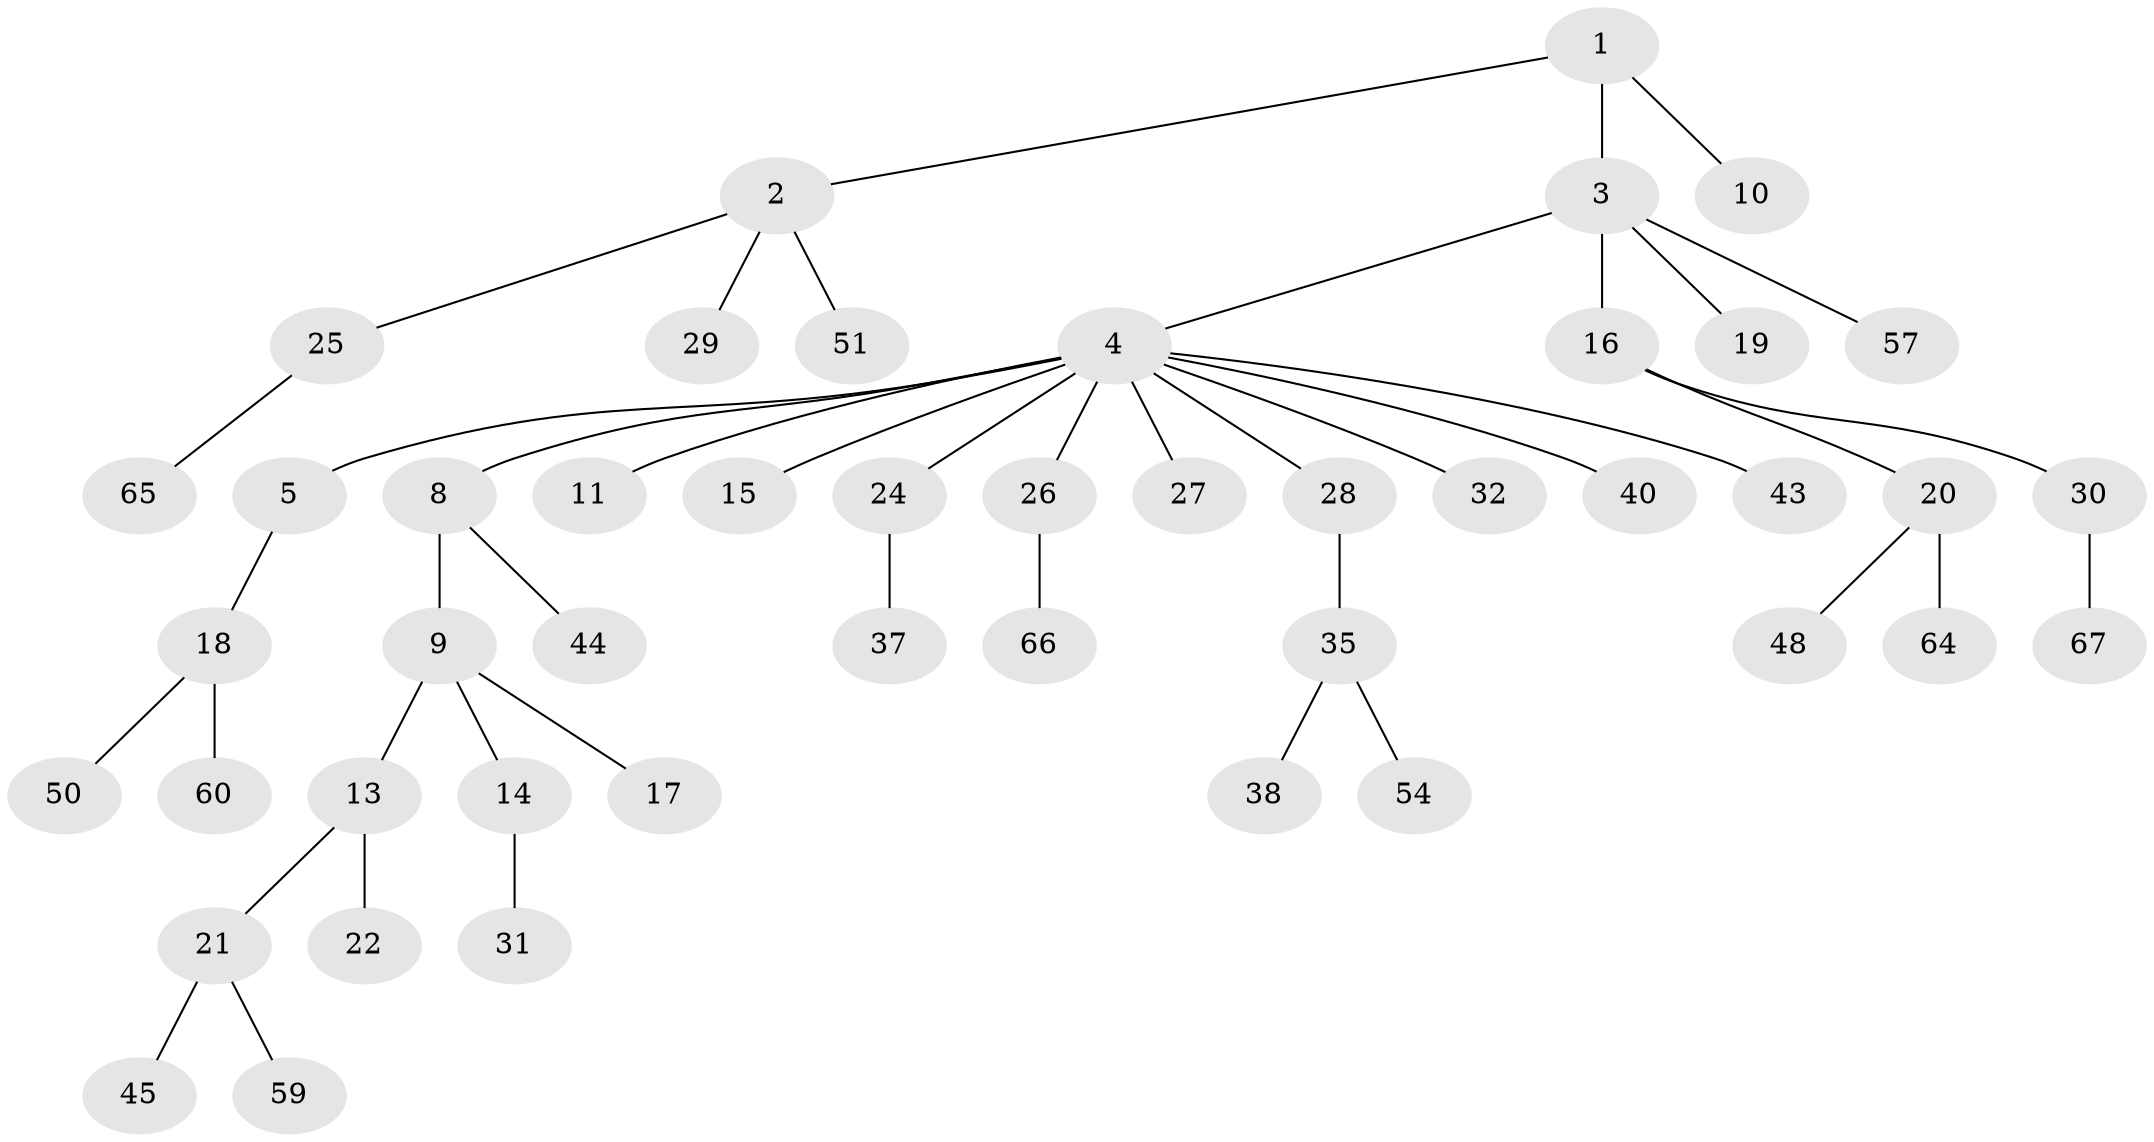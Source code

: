 // Generated by graph-tools (version 1.1) at 2025/52/02/27/25 19:52:13]
// undirected, 46 vertices, 45 edges
graph export_dot {
graph [start="1"]
  node [color=gray90,style=filled];
  1 [super="+46"];
  2 [super="+12"];
  3 [super="+7"];
  4 [super="+6"];
  5;
  8 [super="+42"];
  9 [super="+61"];
  10 [super="+49"];
  11;
  13;
  14 [super="+33"];
  15;
  16;
  17;
  18 [super="+55"];
  19 [super="+23"];
  20 [super="+63"];
  21 [super="+36"];
  22 [super="+39"];
  24 [super="+34"];
  25;
  26 [super="+52"];
  27;
  28;
  29;
  30 [super="+56"];
  31;
  32;
  35 [super="+41"];
  37 [super="+62"];
  38;
  40;
  43 [super="+58"];
  44;
  45 [super="+47"];
  48 [super="+53"];
  50;
  51;
  54;
  57;
  59;
  60;
  64;
  65;
  66;
  67;
  1 -- 2;
  1 -- 3;
  1 -- 10;
  2 -- 25;
  2 -- 51;
  2 -- 29;
  3 -- 4;
  3 -- 16;
  3 -- 19;
  3 -- 57;
  4 -- 5;
  4 -- 8;
  4 -- 11;
  4 -- 15;
  4 -- 24;
  4 -- 40;
  4 -- 43;
  4 -- 32;
  4 -- 26;
  4 -- 27;
  4 -- 28;
  5 -- 18;
  8 -- 9;
  8 -- 44;
  9 -- 13;
  9 -- 14;
  9 -- 17;
  13 -- 21;
  13 -- 22;
  14 -- 31;
  16 -- 20;
  16 -- 30;
  18 -- 50;
  18 -- 60;
  20 -- 48;
  20 -- 64;
  21 -- 45;
  21 -- 59;
  24 -- 37;
  25 -- 65;
  26 -- 66;
  28 -- 35;
  30 -- 67;
  35 -- 38;
  35 -- 54;
}
